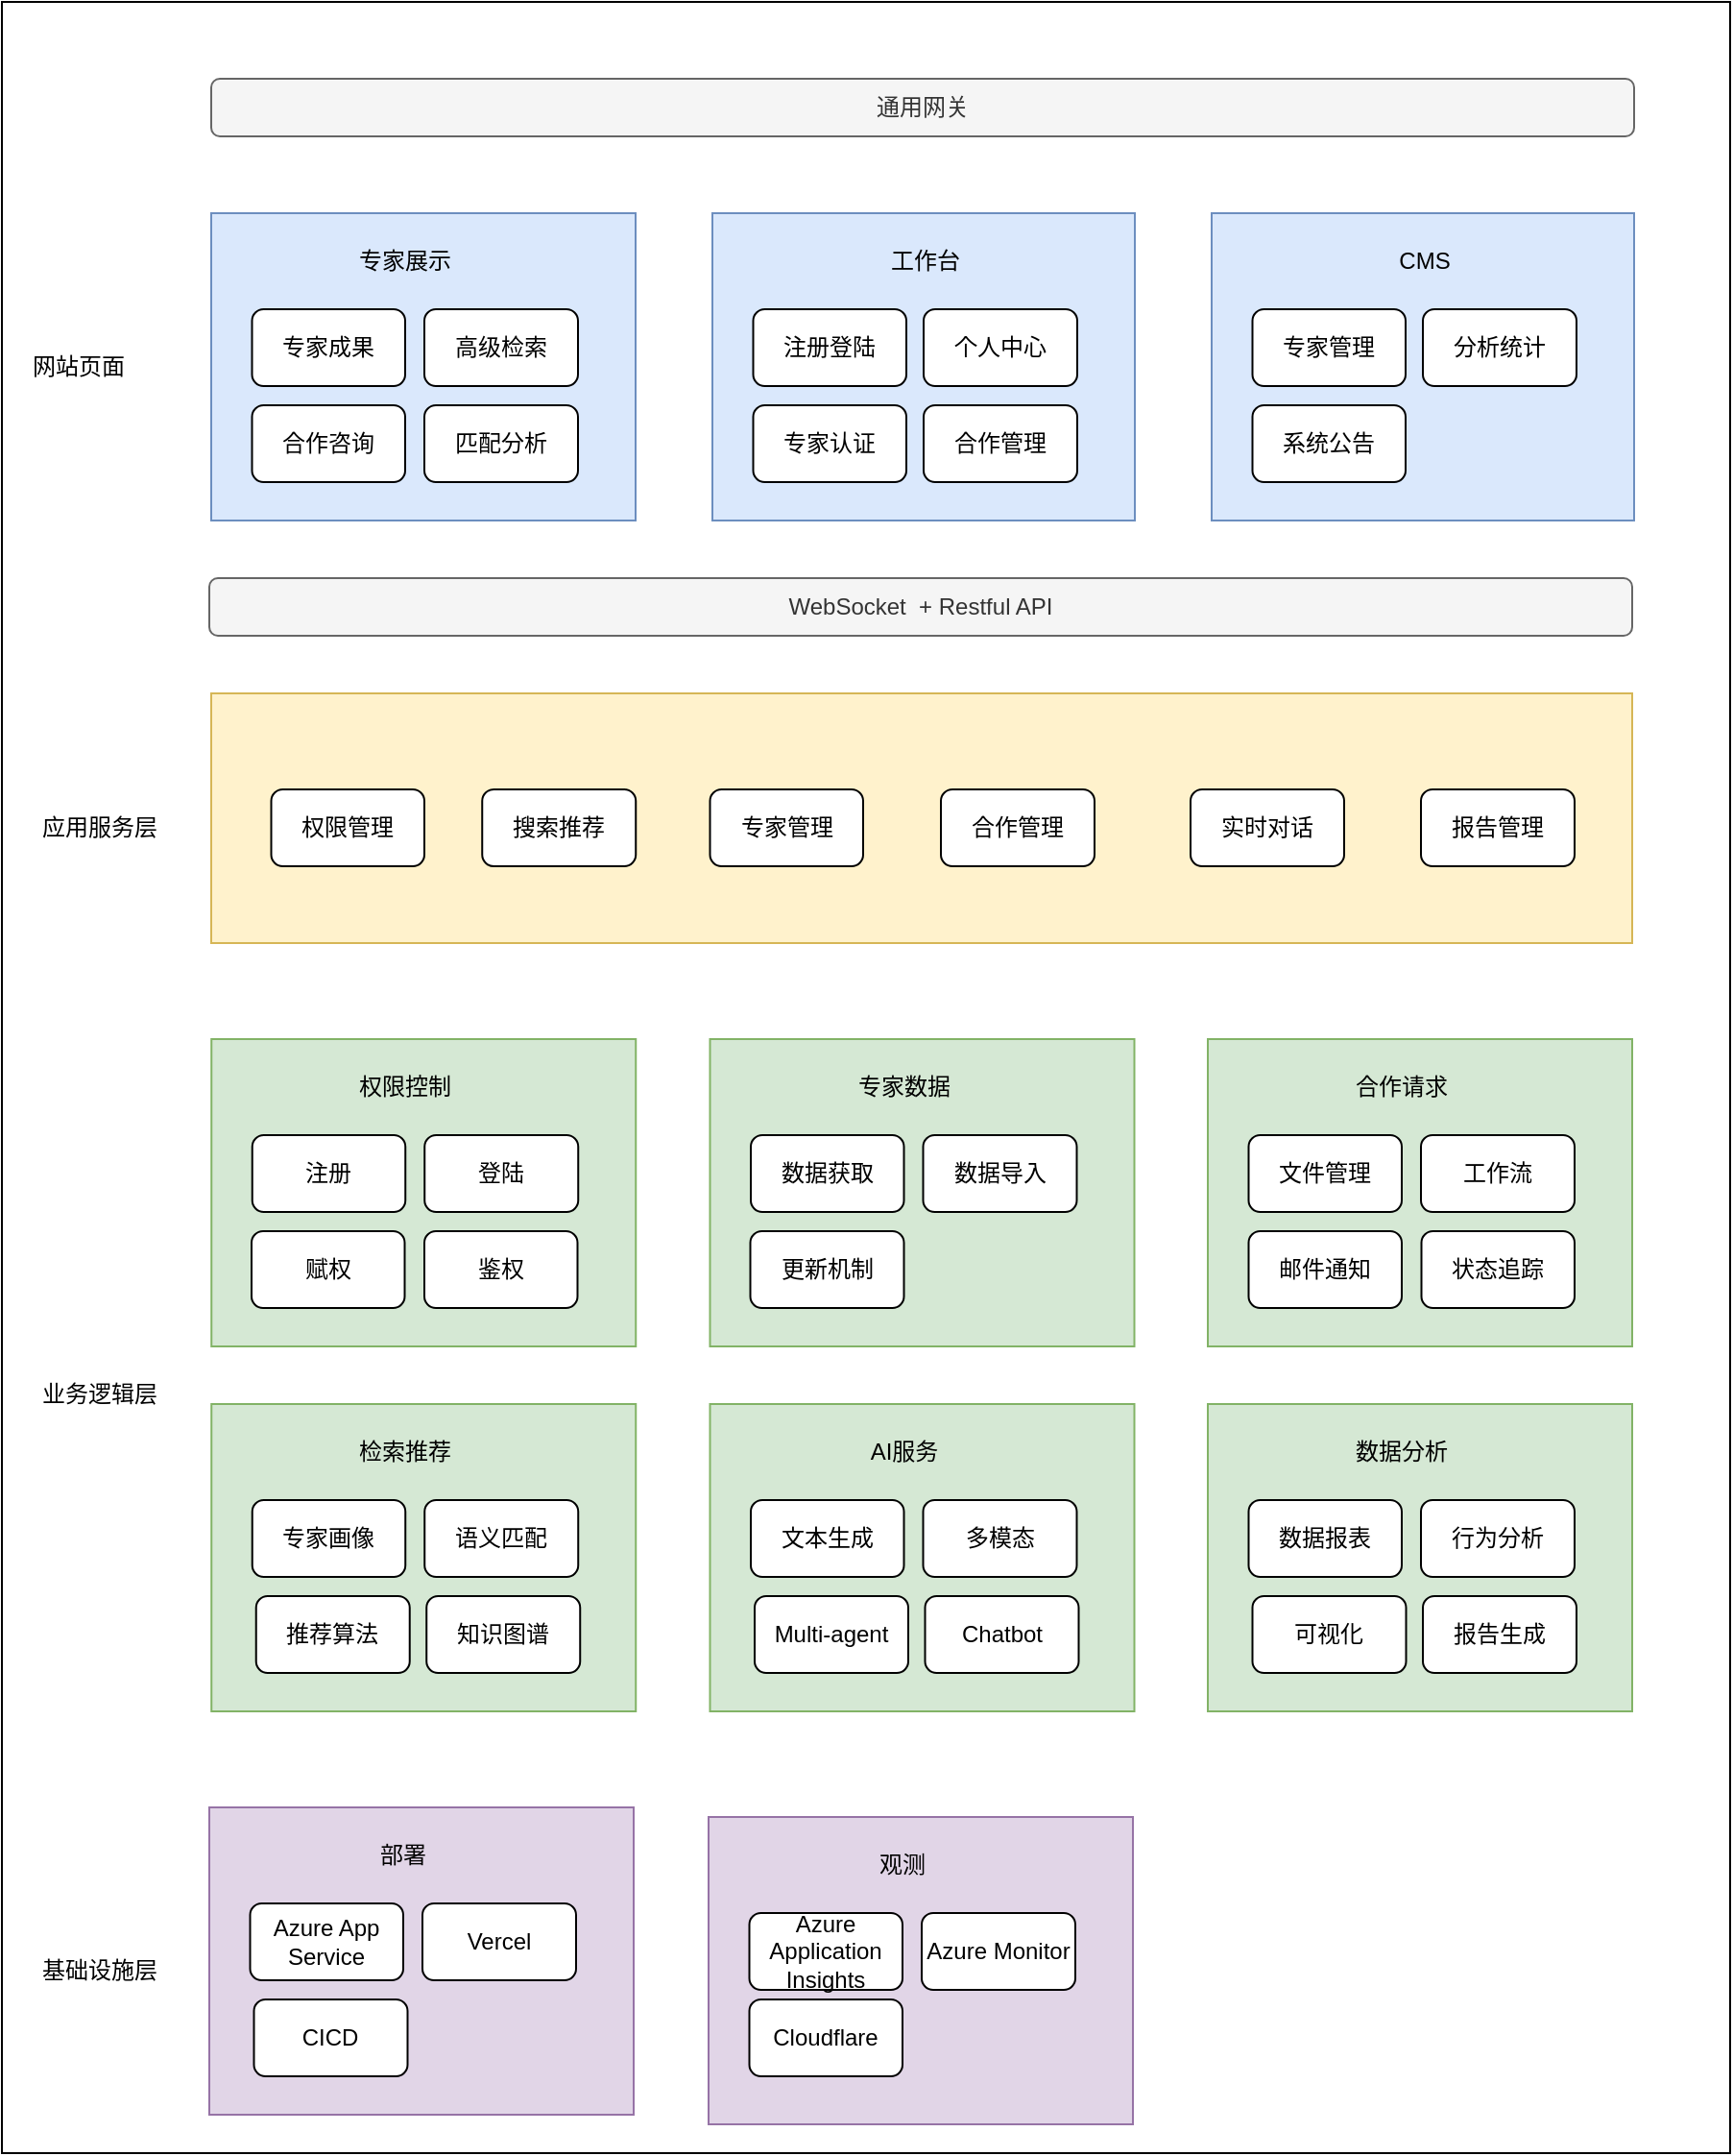 <mxfile version="28.0.7">
  <diagram name="Page-1" id="uU_sziUJGT6Yn0Sm_JXQ">
    <mxGraphModel dx="1116" dy="1204" grid="1" gridSize="10" guides="1" tooltips="1" connect="1" arrows="1" fold="1" page="1" pageScale="1" pageWidth="827" pageHeight="1169" math="0" shadow="0">
      <root>
        <mxCell id="0" />
        <mxCell id="1" parent="0" />
        <mxCell id="94OfdFaszo_ZmewIxr9A-2" value="" style="rounded=0;whiteSpace=wrap;html=1;" vertex="1" parent="1">
          <mxGeometry x="30" y="40" width="900" height="1120" as="geometry" />
        </mxCell>
        <mxCell id="94OfdFaszo_ZmewIxr9A-3" value="&lt;p&gt;通用网关&lt;/p&gt;" style="rounded=1;whiteSpace=wrap;html=1;align=center;fillColor=#f5f5f5;fontColor=#333333;strokeColor=#666666;" vertex="1" parent="1">
          <mxGeometry x="139" y="80" width="741" height="30" as="geometry" />
        </mxCell>
        <mxCell id="94OfdFaszo_ZmewIxr9A-5" value="" style="rounded=0;whiteSpace=wrap;html=1;fillColor=#dae8fc;strokeColor=#6c8ebf;" vertex="1" parent="1">
          <mxGeometry x="139" y="150" width="221" height="160" as="geometry" />
        </mxCell>
        <mxCell id="94OfdFaszo_ZmewIxr9A-6" value="专家成果" style="rounded=1;whiteSpace=wrap;html=1;" vertex="1" parent="1">
          <mxGeometry x="160.25" y="200" width="79.75" height="40" as="geometry" />
        </mxCell>
        <mxCell id="94OfdFaszo_ZmewIxr9A-7" value="高级检索" style="rounded=1;whiteSpace=wrap;html=1;" vertex="1" parent="1">
          <mxGeometry x="250" y="200" width="80" height="40" as="geometry" />
        </mxCell>
        <mxCell id="94OfdFaszo_ZmewIxr9A-8" value="合作咨询" style="rounded=1;whiteSpace=wrap;html=1;" vertex="1" parent="1">
          <mxGeometry x="160.25" y="250" width="79.75" height="40" as="geometry" />
        </mxCell>
        <mxCell id="94OfdFaszo_ZmewIxr9A-12" value="专家展示" style="text;html=1;align=center;verticalAlign=middle;whiteSpace=wrap;rounded=0;" vertex="1" parent="1">
          <mxGeometry x="210" y="160" width="60" height="30" as="geometry" />
        </mxCell>
        <mxCell id="94OfdFaszo_ZmewIxr9A-13" value="匹配分析" style="rounded=1;whiteSpace=wrap;html=1;" vertex="1" parent="1">
          <mxGeometry x="250" y="250" width="80" height="40" as="geometry" />
        </mxCell>
        <mxCell id="94OfdFaszo_ZmewIxr9A-26" value="" style="rounded=0;whiteSpace=wrap;html=1;fillColor=#dae8fc;strokeColor=#6c8ebf;" vertex="1" parent="1">
          <mxGeometry x="400" y="150" width="220" height="160" as="geometry" />
        </mxCell>
        <mxCell id="94OfdFaszo_ZmewIxr9A-27" value="注册登陆" style="rounded=1;whiteSpace=wrap;html=1;" vertex="1" parent="1">
          <mxGeometry x="421.25" y="200" width="79.75" height="40" as="geometry" />
        </mxCell>
        <mxCell id="94OfdFaszo_ZmewIxr9A-28" value="个人中心" style="rounded=1;whiteSpace=wrap;html=1;" vertex="1" parent="1">
          <mxGeometry x="510" y="200" width="80" height="40" as="geometry" />
        </mxCell>
        <mxCell id="94OfdFaszo_ZmewIxr9A-29" value="专家认证" style="rounded=1;whiteSpace=wrap;html=1;" vertex="1" parent="1">
          <mxGeometry x="421.25" y="250" width="79.75" height="40" as="geometry" />
        </mxCell>
        <mxCell id="94OfdFaszo_ZmewIxr9A-30" value="工作台" style="text;html=1;align=center;verticalAlign=middle;whiteSpace=wrap;rounded=0;" vertex="1" parent="1">
          <mxGeometry x="481" y="160" width="60" height="30" as="geometry" />
        </mxCell>
        <mxCell id="94OfdFaszo_ZmewIxr9A-31" value="合作管理" style="rounded=1;whiteSpace=wrap;html=1;" vertex="1" parent="1">
          <mxGeometry x="510" y="250" width="80" height="40" as="geometry" />
        </mxCell>
        <mxCell id="94OfdFaszo_ZmewIxr9A-32" value="" style="rounded=0;whiteSpace=wrap;html=1;fillColor=#dae8fc;strokeColor=#6c8ebf;" vertex="1" parent="1">
          <mxGeometry x="660" y="150" width="220" height="160" as="geometry" />
        </mxCell>
        <mxCell id="94OfdFaszo_ZmewIxr9A-33" value="专家管理" style="rounded=1;whiteSpace=wrap;html=1;" vertex="1" parent="1">
          <mxGeometry x="681.25" y="200" width="79.75" height="40" as="geometry" />
        </mxCell>
        <mxCell id="94OfdFaszo_ZmewIxr9A-34" value="分析统计" style="rounded=1;whiteSpace=wrap;html=1;" vertex="1" parent="1">
          <mxGeometry x="770" y="200" width="80" height="40" as="geometry" />
        </mxCell>
        <mxCell id="94OfdFaszo_ZmewIxr9A-35" value="系统公告" style="rounded=1;whiteSpace=wrap;html=1;" vertex="1" parent="1">
          <mxGeometry x="681.25" y="250" width="79.75" height="40" as="geometry" />
        </mxCell>
        <mxCell id="94OfdFaszo_ZmewIxr9A-36" value="CMS" style="text;html=1;align=center;verticalAlign=middle;whiteSpace=wrap;rounded=0;" vertex="1" parent="1">
          <mxGeometry x="741" y="160" width="60" height="30" as="geometry" />
        </mxCell>
        <mxCell id="94OfdFaszo_ZmewIxr9A-38" value="&lt;p&gt;WebSocket&amp;nbsp; + Restful API&lt;/p&gt;" style="rounded=1;whiteSpace=wrap;html=1;align=center;fillColor=#f5f5f5;fontColor=#333333;strokeColor=#666666;" vertex="1" parent="1">
          <mxGeometry x="138" y="340" width="741" height="30" as="geometry" />
        </mxCell>
        <mxCell id="94OfdFaszo_ZmewIxr9A-40" value="" style="rounded=0;whiteSpace=wrap;html=1;fillColor=#fff2cc;strokeColor=#d6b656;" vertex="1" parent="1">
          <mxGeometry x="139" y="400" width="740" height="130" as="geometry" />
        </mxCell>
        <mxCell id="94OfdFaszo_ZmewIxr9A-41" value="权限管理" style="rounded=1;whiteSpace=wrap;html=1;" vertex="1" parent="1">
          <mxGeometry x="170.25" y="450" width="79.75" height="40" as="geometry" />
        </mxCell>
        <mxCell id="94OfdFaszo_ZmewIxr9A-42" value="搜索推荐" style="rounded=1;whiteSpace=wrap;html=1;" vertex="1" parent="1">
          <mxGeometry x="280.12" y="450" width="80" height="40" as="geometry" />
        </mxCell>
        <mxCell id="94OfdFaszo_ZmewIxr9A-43" value="专家管理" style="rounded=1;whiteSpace=wrap;html=1;" vertex="1" parent="1">
          <mxGeometry x="398.75" y="450" width="79.75" height="40" as="geometry" />
        </mxCell>
        <mxCell id="94OfdFaszo_ZmewIxr9A-45" value="合作管理" style="rounded=1;whiteSpace=wrap;html=1;" vertex="1" parent="1">
          <mxGeometry x="519" y="450" width="80" height="40" as="geometry" />
        </mxCell>
        <mxCell id="94OfdFaszo_ZmewIxr9A-46" value="实时对话" style="rounded=1;whiteSpace=wrap;html=1;" vertex="1" parent="1">
          <mxGeometry x="649" y="450" width="80" height="40" as="geometry" />
        </mxCell>
        <mxCell id="94OfdFaszo_ZmewIxr9A-48" value="报告管理" style="rounded=1;whiteSpace=wrap;html=1;" vertex="1" parent="1">
          <mxGeometry x="769" y="450" width="80" height="40" as="geometry" />
        </mxCell>
        <mxCell id="94OfdFaszo_ZmewIxr9A-49" value="应用服务层" style="text;html=1;align=center;verticalAlign=middle;whiteSpace=wrap;rounded=0;" vertex="1" parent="1">
          <mxGeometry x="50" y="455" width="61.5" height="30" as="geometry" />
        </mxCell>
        <mxCell id="94OfdFaszo_ZmewIxr9A-51" value="业务逻辑层" style="text;html=1;align=center;verticalAlign=middle;whiteSpace=wrap;rounded=0;" vertex="1" parent="1">
          <mxGeometry x="46" y="750" width="69.5" height="30" as="geometry" />
        </mxCell>
        <mxCell id="94OfdFaszo_ZmewIxr9A-53" value="网站页面" style="text;html=1;align=center;verticalAlign=middle;whiteSpace=wrap;rounded=0;" vertex="1" parent="1">
          <mxGeometry x="40" y="215" width="60" height="30" as="geometry" />
        </mxCell>
        <mxCell id="94OfdFaszo_ZmewIxr9A-54" value="" style="rounded=0;whiteSpace=wrap;html=1;fillColor=#d5e8d4;strokeColor=#82b366;" vertex="1" parent="1">
          <mxGeometry x="139.12" y="580" width="221" height="160" as="geometry" />
        </mxCell>
        <mxCell id="94OfdFaszo_ZmewIxr9A-55" value="注册" style="rounded=1;whiteSpace=wrap;html=1;" vertex="1" parent="1">
          <mxGeometry x="160.37" y="630" width="79.75" height="40" as="geometry" />
        </mxCell>
        <mxCell id="94OfdFaszo_ZmewIxr9A-56" value="登陆" style="rounded=1;whiteSpace=wrap;html=1;" vertex="1" parent="1">
          <mxGeometry x="250.12" y="630" width="80" height="40" as="geometry" />
        </mxCell>
        <mxCell id="94OfdFaszo_ZmewIxr9A-58" value="权限控制" style="text;html=1;align=center;verticalAlign=middle;whiteSpace=wrap;rounded=0;" vertex="1" parent="1">
          <mxGeometry x="210.12" y="590" width="60" height="30" as="geometry" />
        </mxCell>
        <mxCell id="94OfdFaszo_ZmewIxr9A-61" value="" style="rounded=0;whiteSpace=wrap;html=1;fillColor=#d5e8d4;strokeColor=#82b366;" vertex="1" parent="1">
          <mxGeometry x="658" y="580" width="221" height="160" as="geometry" />
        </mxCell>
        <mxCell id="94OfdFaszo_ZmewIxr9A-62" value="文件管理" style="rounded=1;whiteSpace=wrap;html=1;" vertex="1" parent="1">
          <mxGeometry x="679.25" y="630" width="79.75" height="40" as="geometry" />
        </mxCell>
        <mxCell id="94OfdFaszo_ZmewIxr9A-63" value="工作流" style="rounded=1;whiteSpace=wrap;html=1;" vertex="1" parent="1">
          <mxGeometry x="769" y="630" width="80" height="40" as="geometry" />
        </mxCell>
        <mxCell id="94OfdFaszo_ZmewIxr9A-64" value="合作请求" style="text;html=1;align=center;verticalAlign=middle;whiteSpace=wrap;rounded=0;" vertex="1" parent="1">
          <mxGeometry x="729" y="590" width="60" height="30" as="geometry" />
        </mxCell>
        <mxCell id="94OfdFaszo_ZmewIxr9A-65" value="" style="rounded=0;whiteSpace=wrap;html=1;fillColor=#d5e8d4;strokeColor=#82b366;" vertex="1" parent="1">
          <mxGeometry x="398.75" y="770" width="221" height="160" as="geometry" />
        </mxCell>
        <mxCell id="94OfdFaszo_ZmewIxr9A-66" value="文本生成" style="rounded=1;whiteSpace=wrap;html=1;" vertex="1" parent="1">
          <mxGeometry x="420" y="820" width="79.75" height="40" as="geometry" />
        </mxCell>
        <mxCell id="94OfdFaszo_ZmewIxr9A-67" value="多模态" style="rounded=1;whiteSpace=wrap;html=1;" vertex="1" parent="1">
          <mxGeometry x="509.75" y="820" width="80" height="40" as="geometry" />
        </mxCell>
        <mxCell id="94OfdFaszo_ZmewIxr9A-68" value="AI服务" style="text;html=1;align=center;verticalAlign=middle;whiteSpace=wrap;rounded=0;" vertex="1" parent="1">
          <mxGeometry x="469.75" y="780" width="60" height="30" as="geometry" />
        </mxCell>
        <mxCell id="94OfdFaszo_ZmewIxr9A-70" value="Multi-agent" style="rounded=1;whiteSpace=wrap;html=1;" vertex="1" parent="1">
          <mxGeometry x="422" y="870" width="80" height="40" as="geometry" />
        </mxCell>
        <mxCell id="94OfdFaszo_ZmewIxr9A-71" value="Chatbot" style="rounded=1;whiteSpace=wrap;html=1;" vertex="1" parent="1">
          <mxGeometry x="510.75" y="870" width="80" height="40" as="geometry" />
        </mxCell>
        <mxCell id="94OfdFaszo_ZmewIxr9A-72" value="" style="rounded=0;whiteSpace=wrap;html=1;fillColor=#d5e8d4;strokeColor=#82b366;" vertex="1" parent="1">
          <mxGeometry x="398.75" y="580" width="221" height="160" as="geometry" />
        </mxCell>
        <mxCell id="94OfdFaszo_ZmewIxr9A-73" value="数据获取" style="rounded=1;whiteSpace=wrap;html=1;" vertex="1" parent="1">
          <mxGeometry x="420" y="630" width="79.75" height="40" as="geometry" />
        </mxCell>
        <mxCell id="94OfdFaszo_ZmewIxr9A-74" value="数据导入" style="rounded=1;whiteSpace=wrap;html=1;" vertex="1" parent="1">
          <mxGeometry x="509.75" y="630" width="80" height="40" as="geometry" />
        </mxCell>
        <mxCell id="94OfdFaszo_ZmewIxr9A-75" value="专家数据" style="text;html=1;align=center;verticalAlign=middle;whiteSpace=wrap;rounded=0;" vertex="1" parent="1">
          <mxGeometry x="469.75" y="590" width="60" height="30" as="geometry" />
        </mxCell>
        <mxCell id="94OfdFaszo_ZmewIxr9A-76" value="赋权" style="rounded=1;whiteSpace=wrap;html=1;" vertex="1" parent="1">
          <mxGeometry x="160" y="680" width="79.75" height="40" as="geometry" />
        </mxCell>
        <mxCell id="94OfdFaszo_ZmewIxr9A-77" value="鉴权" style="rounded=1;whiteSpace=wrap;html=1;" vertex="1" parent="1">
          <mxGeometry x="250" y="680" width="79.75" height="40" as="geometry" />
        </mxCell>
        <mxCell id="94OfdFaszo_ZmewIxr9A-78" value="邮件通知" style="rounded=1;whiteSpace=wrap;html=1;" vertex="1" parent="1">
          <mxGeometry x="679.25" y="680" width="79.75" height="40" as="geometry" />
        </mxCell>
        <mxCell id="94OfdFaszo_ZmewIxr9A-79" value="状态追踪" style="rounded=1;whiteSpace=wrap;html=1;" vertex="1" parent="1">
          <mxGeometry x="769.25" y="680" width="79.75" height="40" as="geometry" />
        </mxCell>
        <mxCell id="94OfdFaszo_ZmewIxr9A-80" value="" style="rounded=0;whiteSpace=wrap;html=1;fillColor=#d5e8d4;strokeColor=#82b366;" vertex="1" parent="1">
          <mxGeometry x="139.12" y="770" width="221" height="160" as="geometry" />
        </mxCell>
        <mxCell id="94OfdFaszo_ZmewIxr9A-81" value="专家画像" style="rounded=1;whiteSpace=wrap;html=1;" vertex="1" parent="1">
          <mxGeometry x="160.37" y="820" width="79.75" height="40" as="geometry" />
        </mxCell>
        <mxCell id="94OfdFaszo_ZmewIxr9A-82" value="语义匹配" style="rounded=1;whiteSpace=wrap;html=1;" vertex="1" parent="1">
          <mxGeometry x="250.12" y="820" width="80" height="40" as="geometry" />
        </mxCell>
        <mxCell id="94OfdFaszo_ZmewIxr9A-83" value="检索推荐" style="text;html=1;align=center;verticalAlign=middle;whiteSpace=wrap;rounded=0;" vertex="1" parent="1">
          <mxGeometry x="210.12" y="780" width="60" height="30" as="geometry" />
        </mxCell>
        <mxCell id="94OfdFaszo_ZmewIxr9A-84" value="推荐算法" style="rounded=1;whiteSpace=wrap;html=1;" vertex="1" parent="1">
          <mxGeometry x="162.37" y="870" width="80" height="40" as="geometry" />
        </mxCell>
        <mxCell id="94OfdFaszo_ZmewIxr9A-85" value="知识图谱" style="rounded=1;whiteSpace=wrap;html=1;" vertex="1" parent="1">
          <mxGeometry x="251.12" y="870" width="80" height="40" as="geometry" />
        </mxCell>
        <mxCell id="94OfdFaszo_ZmewIxr9A-86" value="更新机制" style="rounded=1;whiteSpace=wrap;html=1;" vertex="1" parent="1">
          <mxGeometry x="419.75" y="680" width="80" height="40" as="geometry" />
        </mxCell>
        <mxCell id="94OfdFaszo_ZmewIxr9A-87" value="" style="rounded=0;whiteSpace=wrap;html=1;fillColor=#d5e8d4;strokeColor=#82b366;" vertex="1" parent="1">
          <mxGeometry x="658" y="770" width="221" height="160" as="geometry" />
        </mxCell>
        <mxCell id="94OfdFaszo_ZmewIxr9A-88" value="数据报表" style="rounded=1;whiteSpace=wrap;html=1;" vertex="1" parent="1">
          <mxGeometry x="679.25" y="820" width="79.75" height="40" as="geometry" />
        </mxCell>
        <mxCell id="94OfdFaszo_ZmewIxr9A-89" value="行为分析" style="rounded=1;whiteSpace=wrap;html=1;" vertex="1" parent="1">
          <mxGeometry x="769" y="820" width="80" height="40" as="geometry" />
        </mxCell>
        <mxCell id="94OfdFaszo_ZmewIxr9A-90" value="数据分析" style="text;html=1;align=center;verticalAlign=middle;whiteSpace=wrap;rounded=0;" vertex="1" parent="1">
          <mxGeometry x="729" y="780" width="60" height="30" as="geometry" />
        </mxCell>
        <mxCell id="94OfdFaszo_ZmewIxr9A-91" value="可视化" style="rounded=1;whiteSpace=wrap;html=1;" vertex="1" parent="1">
          <mxGeometry x="681.25" y="870" width="80" height="40" as="geometry" />
        </mxCell>
        <mxCell id="94OfdFaszo_ZmewIxr9A-92" value="报告生成" style="rounded=1;whiteSpace=wrap;html=1;" vertex="1" parent="1">
          <mxGeometry x="770" y="870" width="80" height="40" as="geometry" />
        </mxCell>
        <mxCell id="94OfdFaszo_ZmewIxr9A-93" value="基础设施层" style="text;html=1;align=center;verticalAlign=middle;whiteSpace=wrap;rounded=0;" vertex="1" parent="1">
          <mxGeometry x="46" y="1050" width="69.5" height="30" as="geometry" />
        </mxCell>
        <mxCell id="94OfdFaszo_ZmewIxr9A-101" value="" style="rounded=0;whiteSpace=wrap;html=1;fillColor=#e1d5e7;strokeColor=#9673a6;" vertex="1" parent="1">
          <mxGeometry x="138" y="980" width="221" height="160" as="geometry" />
        </mxCell>
        <mxCell id="94OfdFaszo_ZmewIxr9A-102" value="Azure App Service" style="rounded=1;whiteSpace=wrap;html=1;" vertex="1" parent="1">
          <mxGeometry x="159.25" y="1030" width="79.75" height="40" as="geometry" />
        </mxCell>
        <mxCell id="94OfdFaszo_ZmewIxr9A-103" value="Vercel" style="rounded=1;whiteSpace=wrap;html=1;" vertex="1" parent="1">
          <mxGeometry x="249" y="1030" width="80" height="40" as="geometry" />
        </mxCell>
        <mxCell id="94OfdFaszo_ZmewIxr9A-104" value="部署" style="text;html=1;align=center;verticalAlign=middle;whiteSpace=wrap;rounded=0;" vertex="1" parent="1">
          <mxGeometry x="209" y="990" width="60" height="30" as="geometry" />
        </mxCell>
        <mxCell id="94OfdFaszo_ZmewIxr9A-105" value="CICD" style="rounded=1;whiteSpace=wrap;html=1;" vertex="1" parent="1">
          <mxGeometry x="161.25" y="1080" width="80" height="40" as="geometry" />
        </mxCell>
        <mxCell id="94OfdFaszo_ZmewIxr9A-108" value="" style="rounded=0;whiteSpace=wrap;html=1;fillColor=#e1d5e7;strokeColor=#9673a6;" vertex="1" parent="1">
          <mxGeometry x="398" y="985" width="221" height="160" as="geometry" />
        </mxCell>
        <mxCell id="94OfdFaszo_ZmewIxr9A-109" value="Azure Application Insights" style="rounded=1;whiteSpace=wrap;html=1;" vertex="1" parent="1">
          <mxGeometry x="419.25" y="1035" width="79.75" height="40" as="geometry" />
        </mxCell>
        <mxCell id="94OfdFaszo_ZmewIxr9A-110" value="Azure Monitor" style="rounded=1;whiteSpace=wrap;html=1;" vertex="1" parent="1">
          <mxGeometry x="509" y="1035" width="80" height="40" as="geometry" />
        </mxCell>
        <mxCell id="94OfdFaszo_ZmewIxr9A-111" value="观测" style="text;html=1;align=center;verticalAlign=middle;whiteSpace=wrap;rounded=0;" vertex="1" parent="1">
          <mxGeometry x="469" y="995" width="60" height="30" as="geometry" />
        </mxCell>
        <mxCell id="94OfdFaszo_ZmewIxr9A-112" value="Cloudflare" style="rounded=1;whiteSpace=wrap;html=1;" vertex="1" parent="1">
          <mxGeometry x="419.25" y="1080" width="79.75" height="40" as="geometry" />
        </mxCell>
      </root>
    </mxGraphModel>
  </diagram>
</mxfile>
